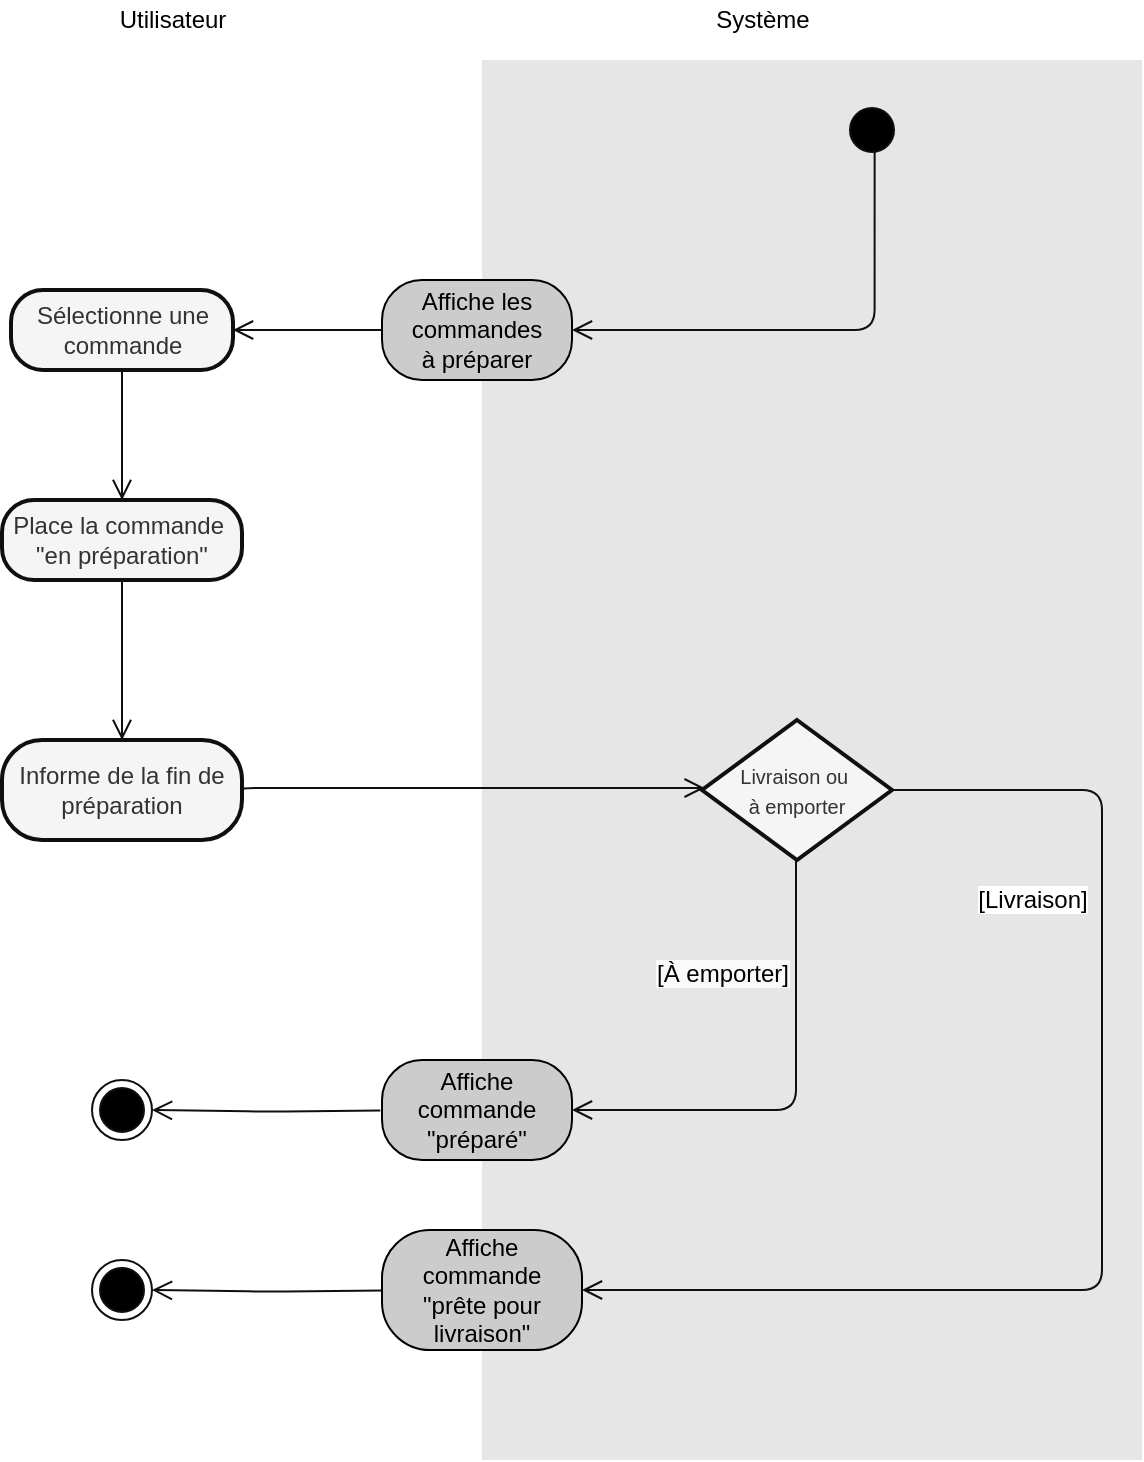 <mxfile version="14.6.1" type="device"><diagram id="sWc8aIjvKpSnIfRlOOV6" name="Page-1"><mxGraphModel dx="830" dy="631" grid="1" gridSize="10" guides="1" tooltips="1" connect="1" arrows="1" fold="1" page="1" pageScale="1" pageWidth="1169" pageHeight="1654" math="0" shadow="0"><root><mxCell id="0"/><mxCell id="1" parent="0"/><mxCell id="3JZyaed5m7iZnYctvWBt-267" value="" style="rounded=0;whiteSpace=wrap;html=1;strokeColor=none;fillColor=#E6E6E6;" vertex="1" parent="1"><mxGeometry x="500" y="370" width="330" height="700" as="geometry"/></mxCell><mxCell id="3JZyaed5m7iZnYctvWBt-268" value="" style="ellipse;html=1;shape=startState;fillColor=#000000;shadow=0;sketch=0;strokeColor=#0F0F0F;" vertex="1" parent="1"><mxGeometry x="680" y="390" width="30" height="30" as="geometry"/></mxCell><mxCell id="3JZyaed5m7iZnYctvWBt-269" value="" style="edgeStyle=orthogonalEdgeStyle;html=1;verticalAlign=bottom;endArrow=open;endSize=8;strokeColor=#0F0F0F;exitX=0.544;exitY=0.839;exitDx=0;exitDy=0;exitPerimeter=0;entryX=1;entryY=0.5;entryDx=0;entryDy=0;" edge="1" parent="1" source="3JZyaed5m7iZnYctvWBt-268" target="3JZyaed5m7iZnYctvWBt-270"><mxGeometry relative="1" as="geometry"><mxPoint x="670.13" y="470" as="targetPoint"/><mxPoint x="408" y="616" as="sourcePoint"/><Array as="points"><mxPoint x="696" y="505"/></Array></mxGeometry></mxCell><mxCell id="3JZyaed5m7iZnYctvWBt-270" value="Affiche les commandes&lt;br&gt;à préparer" style="rounded=1;whiteSpace=wrap;html=1;arcSize=40;shadow=0;sketch=0;fillColor=#CCCCCC;" vertex="1" parent="1"><mxGeometry x="450" y="480" width="95" height="50" as="geometry"/></mxCell><mxCell id="3JZyaed5m7iZnYctvWBt-271" value="Sélectionne une commande" style="rounded=1;whiteSpace=wrap;html=1;arcSize=40;fillColor=#f5f5f5;shadow=0;sketch=0;fontColor=#333333;strokeWidth=2;strokeColor=#0F0F0F;" vertex="1" parent="1"><mxGeometry x="264.5" y="485" width="111" height="40" as="geometry"/></mxCell><mxCell id="3JZyaed5m7iZnYctvWBt-272" value="" style="edgeStyle=orthogonalEdgeStyle;html=1;verticalAlign=bottom;endArrow=open;endSize=8;strokeColor=#0F0F0F;exitX=0;exitY=0.5;exitDx=0;exitDy=0;entryX=1;entryY=0.5;entryDx=0;entryDy=0;" edge="1" parent="1" source="3JZyaed5m7iZnYctvWBt-270" target="3JZyaed5m7iZnYctvWBt-271"><mxGeometry relative="1" as="geometry"><mxPoint x="371" y="509.83" as="targetPoint"/><mxPoint x="522.32" y="450" as="sourcePoint"/><Array as="points"><mxPoint x="400" y="505"/><mxPoint x="400" y="505"/></Array></mxGeometry></mxCell><mxCell id="3JZyaed5m7iZnYctvWBt-273" value="Place la commande&amp;nbsp;&lt;br&gt;&quot;en préparation&quot;" style="rounded=1;whiteSpace=wrap;html=1;arcSize=40;fillColor=#f5f5f5;shadow=0;sketch=0;fontColor=#333333;strokeWidth=2;strokeColor=#0F0F0F;" vertex="1" parent="1"><mxGeometry x="260" y="590" width="120" height="40" as="geometry"/></mxCell><mxCell id="3JZyaed5m7iZnYctvWBt-274" value="" style="edgeStyle=orthogonalEdgeStyle;html=1;verticalAlign=bottom;endArrow=open;endSize=8;strokeColor=#0F0F0F;exitX=0.5;exitY=1;exitDx=0;exitDy=0;" edge="1" parent="1" source="3JZyaed5m7iZnYctvWBt-271"><mxGeometry relative="1" as="geometry"><mxPoint x="320" y="590" as="targetPoint"/><mxPoint x="460" y="515" as="sourcePoint"/><Array as="points"><mxPoint x="320" y="525"/></Array></mxGeometry></mxCell><mxCell id="3JZyaed5m7iZnYctvWBt-275" value="Informe de la fin de préparation" style="rounded=1;whiteSpace=wrap;html=1;arcSize=40;fillColor=#f5f5f5;shadow=0;sketch=0;fontColor=#333333;strokeWidth=2;strokeColor=#0F0F0F;" vertex="1" parent="1"><mxGeometry x="260" y="710" width="120" height="50" as="geometry"/></mxCell><mxCell id="3JZyaed5m7iZnYctvWBt-276" value="" style="edgeStyle=orthogonalEdgeStyle;html=1;verticalAlign=bottom;endArrow=open;endSize=8;strokeColor=#0F0F0F;exitX=0.5;exitY=1;exitDx=0;exitDy=0;" edge="1" parent="1" source="3JZyaed5m7iZnYctvWBt-273"><mxGeometry relative="1" as="geometry"><mxPoint x="320" y="710" as="targetPoint"/><mxPoint x="319.71" y="640" as="sourcePoint"/><Array as="points"/></mxGeometry></mxCell><mxCell id="3JZyaed5m7iZnYctvWBt-277" value="&lt;font style=&quot;font-size: 10px&quot;&gt;Livraison ou&amp;nbsp;&lt;br&gt;à emporter&lt;/font&gt;" style="rhombus;whiteSpace=wrap;html=1;fillColor=#f5f5f5;shadow=0;sketch=0;fontColor=#333333;strokeWidth=2;strokeColor=#0F0F0F;" vertex="1" parent="1"><mxGeometry x="610" y="700" width="95" height="70" as="geometry"/></mxCell><mxCell id="3JZyaed5m7iZnYctvWBt-278" value="" style="edgeStyle=orthogonalEdgeStyle;html=1;verticalAlign=bottom;endArrow=open;endSize=8;strokeColor=#0F0F0F;exitX=1;exitY=0.5;exitDx=0;exitDy=0;" edge="1" parent="1" source="3JZyaed5m7iZnYctvWBt-275" target="3JZyaed5m7iZnYctvWBt-277"><mxGeometry relative="1" as="geometry"><mxPoint x="410" y="733.5" as="targetPoint"/><mxPoint x="450" y="600" as="sourcePoint"/><Array as="points"><mxPoint x="380" y="734"/></Array></mxGeometry></mxCell><mxCell id="3JZyaed5m7iZnYctvWBt-279" value="" style="edgeStyle=orthogonalEdgeStyle;html=1;verticalAlign=bottom;endArrow=open;endSize=8;strokeColor=#0F0F0F;exitX=0.5;exitY=1;exitDx=0;exitDy=0;entryX=1;entryY=0.5;entryDx=0;entryDy=0;" edge="1" parent="1" target="3JZyaed5m7iZnYctvWBt-281"><mxGeometry relative="1" as="geometry"><mxPoint x="657" y="835" as="targetPoint"/><mxPoint x="657" y="770" as="sourcePoint"/><Array as="points"><mxPoint x="657" y="895"/></Array></mxGeometry></mxCell><mxCell id="3JZyaed5m7iZnYctvWBt-280" value="" style="edgeStyle=orthogonalEdgeStyle;html=1;verticalAlign=bottom;endArrow=open;endSize=8;strokeColor=#0F0F0F;exitX=1;exitY=0.5;exitDx=0;exitDy=0;entryX=1;entryY=0.5;entryDx=0;entryDy=0;" edge="1" parent="1" source="3JZyaed5m7iZnYctvWBt-277" target="3JZyaed5m7iZnYctvWBt-284"><mxGeometry relative="1" as="geometry"><mxPoint x="810" y="941" as="targetPoint"/><mxPoint x="706.32" y="455.17" as="sourcePoint"/><Array as="points"><mxPoint x="810" y="735"/><mxPoint x="810" y="985"/></Array></mxGeometry></mxCell><mxCell id="3JZyaed5m7iZnYctvWBt-281" value="Affiche commande&lt;br&gt;&quot;préparé&quot;" style="rounded=1;whiteSpace=wrap;html=1;arcSize=40;shadow=0;sketch=0;fillColor=#CCCCCC;" vertex="1" parent="1"><mxGeometry x="450" y="870" width="95" height="50" as="geometry"/></mxCell><mxCell id="3JZyaed5m7iZnYctvWBt-282" value="" style="edgeStyle=orthogonalEdgeStyle;html=1;verticalAlign=bottom;endArrow=open;endSize=8;strokeColor=#0F0F0F;entryX=1;entryY=0.5;entryDx=0;entryDy=0;exitX=0.559;exitY=0.586;exitDx=0;exitDy=0;exitPerimeter=0;" edge="1" parent="1" target="3JZyaed5m7iZnYctvWBt-283"><mxGeometry relative="1" as="geometry"><mxPoint x="351.86" y="985" as="targetPoint"/><Array as="points"/><mxPoint x="450" y="985.31" as="sourcePoint"/></mxGeometry></mxCell><mxCell id="3JZyaed5m7iZnYctvWBt-283" value="" style="ellipse;html=1;shape=endState;fillColor=#000000;shadow=0;sketch=0;strokeColor=#0F0F0F;" vertex="1" parent="1"><mxGeometry x="305" y="970" width="30" height="30" as="geometry"/></mxCell><mxCell id="3JZyaed5m7iZnYctvWBt-284" value="Affiche commande&lt;br&gt;&quot;prête pour livraison&quot;" style="rounded=1;whiteSpace=wrap;html=1;arcSize=40;shadow=0;sketch=0;fillColor=#CCCCCC;" vertex="1" parent="1"><mxGeometry x="450" y="955" width="100" height="60" as="geometry"/></mxCell><mxCell id="3JZyaed5m7iZnYctvWBt-285" value="" style="edgeStyle=orthogonalEdgeStyle;html=1;verticalAlign=bottom;endArrow=open;endSize=8;strokeColor=#0F0F0F;entryX=1;entryY=0.5;entryDx=0;entryDy=0;exitX=0.559;exitY=0.586;exitDx=0;exitDy=0;exitPerimeter=0;" edge="1" parent="1" target="3JZyaed5m7iZnYctvWBt-286"><mxGeometry relative="1" as="geometry"><mxPoint x="351" y="895" as="targetPoint"/><Array as="points"/><mxPoint x="449.14" y="895.31" as="sourcePoint"/></mxGeometry></mxCell><mxCell id="3JZyaed5m7iZnYctvWBt-286" value="" style="ellipse;html=1;shape=endState;fillColor=#000000;shadow=0;sketch=0;strokeColor=#0F0F0F;" vertex="1" parent="1"><mxGeometry x="305" y="880" width="30" height="30" as="geometry"/></mxCell><mxCell id="3JZyaed5m7iZnYctvWBt-287" value="Système" style="text;html=1;align=center;verticalAlign=middle;resizable=0;points=[];autosize=1;strokeColor=none;" vertex="1" parent="1"><mxGeometry x="610" y="340" width="60" height="20" as="geometry"/></mxCell><mxCell id="3JZyaed5m7iZnYctvWBt-288" value="Utilisateur" style="text;html=1;align=center;verticalAlign=middle;resizable=0;points=[];autosize=1;strokeColor=none;" vertex="1" parent="1"><mxGeometry x="310" y="340" width="70" height="20" as="geometry"/></mxCell><mxCell id="3JZyaed5m7iZnYctvWBt-289" value="&lt;span style=&quot;background-color: rgb(255 , 255 , 255)&quot;&gt;[Livraison]&lt;/span&gt;" style="text;html=1;align=center;verticalAlign=middle;resizable=0;points=[];autosize=1;strokeColor=none;" vertex="1" parent="1"><mxGeometry x="740" y="780" width="70" height="20" as="geometry"/></mxCell><mxCell id="3JZyaed5m7iZnYctvWBt-290" value="&lt;span style=&quot;background-color: rgb(250 , 250 , 250)&quot;&gt;[À emporter]&lt;/span&gt;" style="text;html=1;align=center;verticalAlign=middle;resizable=0;points=[];autosize=1;strokeColor=none;" vertex="1" parent="1"><mxGeometry x="580" y="817" width="80" height="20" as="geometry"/></mxCell></root></mxGraphModel></diagram></mxfile>